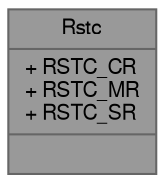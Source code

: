digraph "Rstc"
{
 // LATEX_PDF_SIZE
  bgcolor="transparent";
  edge [fontname=FreeSans,fontsize=10,labelfontname=FreeSans,labelfontsize=10];
  node [fontname=FreeSans,fontsize=10,shape=box,height=0.2,width=0.4];
  Node1 [shape=record,label="{Rstc\n|+ RSTC_CR\l+ RSTC_MR\l+ RSTC_SR\l|}",height=0.2,width=0.4,color="gray40", fillcolor="grey60", style="filled", fontcolor="black",tooltip="Rstc hardware registers."];
}

